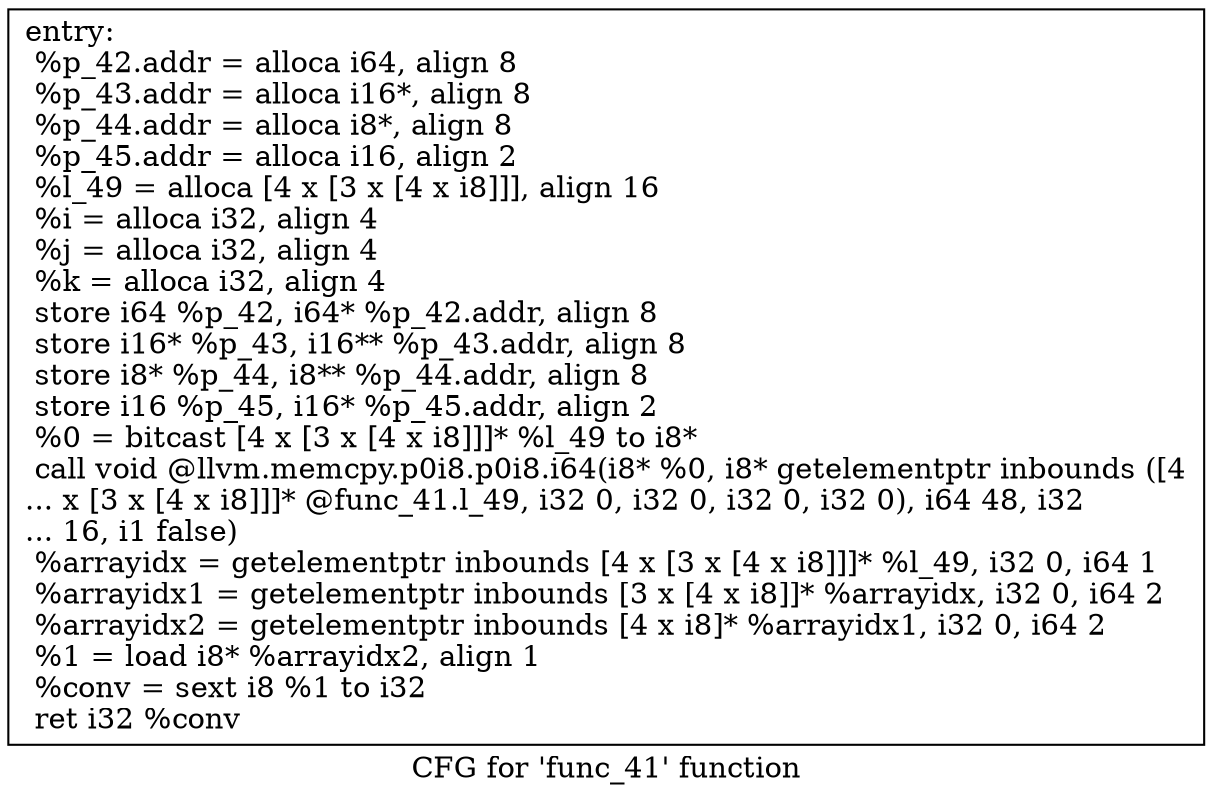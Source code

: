 digraph "CFG for 'func_41' function" {
	label="CFG for 'func_41' function";

	Node0xb9f4b10 [shape=record,label="{entry:\l  %p_42.addr = alloca i64, align 8\l  %p_43.addr = alloca i16*, align 8\l  %p_44.addr = alloca i8*, align 8\l  %p_45.addr = alloca i16, align 2\l  %l_49 = alloca [4 x [3 x [4 x i8]]], align 16\l  %i = alloca i32, align 4\l  %j = alloca i32, align 4\l  %k = alloca i32, align 4\l  store i64 %p_42, i64* %p_42.addr, align 8\l  store i16* %p_43, i16** %p_43.addr, align 8\l  store i8* %p_44, i8** %p_44.addr, align 8\l  store i16 %p_45, i16* %p_45.addr, align 2\l  %0 = bitcast [4 x [3 x [4 x i8]]]* %l_49 to i8*\l  call void @llvm.memcpy.p0i8.p0i8.i64(i8* %0, i8* getelementptr inbounds ([4\l... x [3 x [4 x i8]]]* @func_41.l_49, i32 0, i32 0, i32 0, i32 0), i64 48, i32\l... 16, i1 false)\l  %arrayidx = getelementptr inbounds [4 x [3 x [4 x i8]]]* %l_49, i32 0, i64 1\l  %arrayidx1 = getelementptr inbounds [3 x [4 x i8]]* %arrayidx, i32 0, i64 2\l  %arrayidx2 = getelementptr inbounds [4 x i8]* %arrayidx1, i32 0, i64 2\l  %1 = load i8* %arrayidx2, align 1\l  %conv = sext i8 %1 to i32\l  ret i32 %conv\l}"];
}
